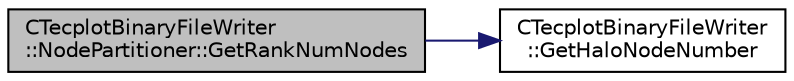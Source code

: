 digraph "CTecplotBinaryFileWriter::NodePartitioner::GetRankNumNodes"
{
  edge [fontname="Helvetica",fontsize="10",labelfontname="Helvetica",labelfontsize="10"];
  node [fontname="Helvetica",fontsize="10",shape=record];
  rankdir="LR";
  Node5 [label="CTecplotBinaryFileWriter\l::NodePartitioner::GetRankNumNodes",height=0.2,width=0.4,color="black", fillcolor="grey75", style="filled", fontcolor="black"];
  Node5 -> Node6 [color="midnightblue",fontsize="10",style="solid",fontname="Helvetica"];
  Node6 [label="CTecplotBinaryFileWriter\l::GetHaloNodeNumber",height=0.2,width=0.4,color="black", fillcolor="white", style="filled",URL="$class_c_tecplot_binary_file_writer.html#a2baa00d9feddc1a9d49ec9dcf86297df"];
}
